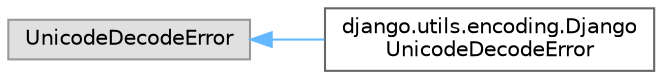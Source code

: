 digraph "Graphical Class Hierarchy"
{
 // LATEX_PDF_SIZE
  bgcolor="transparent";
  edge [fontname=Helvetica,fontsize=10,labelfontname=Helvetica,labelfontsize=10];
  node [fontname=Helvetica,fontsize=10,shape=box,height=0.2,width=0.4];
  rankdir="LR";
  Node0 [id="Node000000",label="UnicodeDecodeError",height=0.2,width=0.4,color="grey60", fillcolor="#E0E0E0", style="filled",tooltip=" "];
  Node0 -> Node1 [id="edge4344_Node000000_Node000001",dir="back",color="steelblue1",style="solid",tooltip=" "];
  Node1 [id="Node000001",label="django.utils.encoding.Django\lUnicodeDecodeError",height=0.2,width=0.4,color="grey40", fillcolor="white", style="filled",URL="$classdjango_1_1utils_1_1encoding_1_1_django_unicode_decode_error.html",tooltip=" "];
}

